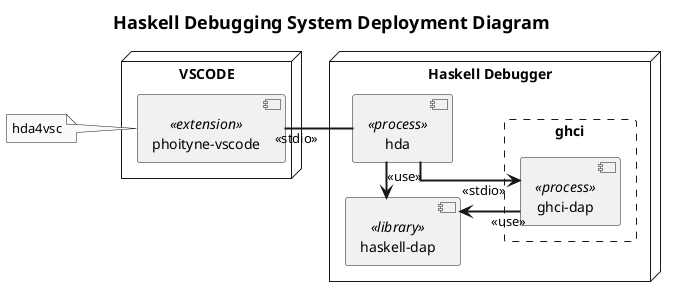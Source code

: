 @startuml 101_deploy
skinparam defaultFontName MS Gothic
'skinparam minClassWidth 100
'skinparam minClassHeight 400
skinparam monochrome true
'skinparam monochrome reverse
'skinparam linetype polyline
skinparam linetype ortho
'skinparam linetype splines
skinparam arrowThickness 2
left to right direction

title <size:18>Haskell Debugging System Deployment Diagram</size>

node "VSCODE" {
  component "phoityne-vscode" <<extension>>
}

node "Haskell Debugger" {
  component "haskell-dap" <<library>>
  component "hda" <<process>>
  rectangle ghci #line.dashed {
    component "ghci-dap" <<process>>
  }
}

[phoityne-vscode] -- [hda] : <<stdio>>
[hda] --> [ghci-dap] : <<stdio>>
[hda] -l-> [haskell-dap] : <<use>>
[ghci-dap] -l-> [haskell-dap] : <<use>>

note left of "phoityne-vscode"
  hda4vsc
end note

@enduml
